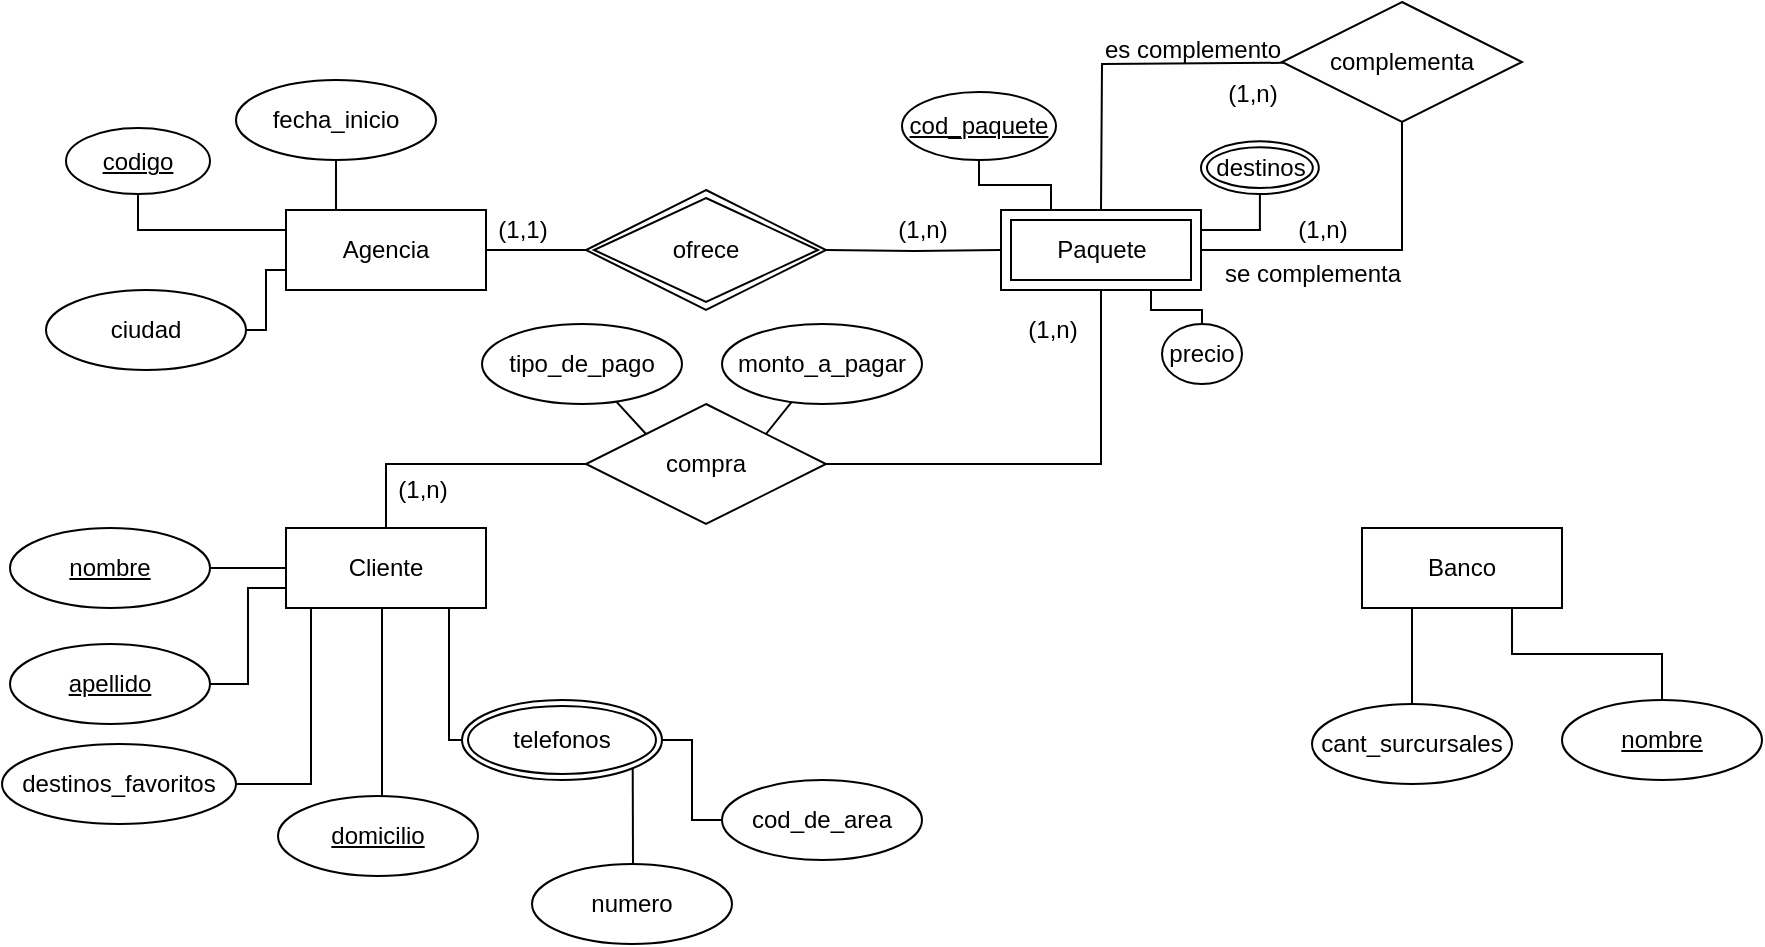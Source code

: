 <mxfile version="24.1.0" type="github">
  <diagram id="R2lEEEUBdFMjLlhIrx00" name="Page-1">
    <mxGraphModel dx="1445" dy="540" grid="1" gridSize="10" guides="1" tooltips="1" connect="1" arrows="1" fold="1" page="1" pageScale="1" pageWidth="850" pageHeight="1100" math="0" shadow="0" extFonts="Permanent Marker^https://fonts.googleapis.com/css?family=Permanent+Marker">
      <root>
        <mxCell id="0" />
        <mxCell id="1" parent="0" />
        <mxCell id="UQqsk_wso7EcVQ9U4-77-1" value="Agencia" style="whiteSpace=wrap;html=1;align=center;" parent="1" vertex="1">
          <mxGeometry x="102" y="153" width="100" height="40" as="geometry" />
        </mxCell>
        <mxCell id="UQqsk_wso7EcVQ9U4-77-2" value="" style="endArrow=none;html=1;rounded=0;fontSize=12;startSize=8;endSize=8;curved=1;exitX=0.25;exitY=0;exitDx=0;exitDy=0;" parent="1" source="UQqsk_wso7EcVQ9U4-77-1" target="UQqsk_wso7EcVQ9U4-77-3" edge="1">
          <mxGeometry relative="1" as="geometry">
            <mxPoint x="174" y="200" as="sourcePoint" />
            <mxPoint x="124" y="98" as="targetPoint" />
          </mxGeometry>
        </mxCell>
        <mxCell id="UQqsk_wso7EcVQ9U4-77-3" value="fecha_inicio" style="ellipse;whiteSpace=wrap;html=1;align=center;" parent="1" vertex="1">
          <mxGeometry x="77" y="88" width="100" height="40" as="geometry" />
        </mxCell>
        <mxCell id="UQqsk_wso7EcVQ9U4-77-4" value="" style="endArrow=none;html=1;rounded=0;fontSize=12;startSize=8;endSize=8;exitX=0;exitY=0.75;exitDx=0;exitDy=0;edgeStyle=orthogonalEdgeStyle;" parent="1" source="UQqsk_wso7EcVQ9U4-77-1" target="UQqsk_wso7EcVQ9U4-77-5" edge="1">
          <mxGeometry relative="1" as="geometry">
            <mxPoint x="174" y="200" as="sourcePoint" />
            <mxPoint x="46" y="247" as="targetPoint" />
          </mxGeometry>
        </mxCell>
        <mxCell id="UQqsk_wso7EcVQ9U4-77-5" value="ciudad" style="ellipse;whiteSpace=wrap;html=1;align=center;" parent="1" vertex="1">
          <mxGeometry x="-18" y="193" width="100" height="40" as="geometry" />
        </mxCell>
        <mxCell id="UQqsk_wso7EcVQ9U4-77-6" value="" style="endArrow=none;html=1;rounded=0;fontSize=12;startSize=8;endSize=8;exitX=0;exitY=0.25;exitDx=0;exitDy=0;edgeStyle=orthogonalEdgeStyle;" parent="1" source="UQqsk_wso7EcVQ9U4-77-1" target="UQqsk_wso7EcVQ9U4-77-7" edge="1">
          <mxGeometry relative="1" as="geometry">
            <mxPoint x="169" y="200" as="sourcePoint" />
            <mxPoint x="42" y="125" as="targetPoint" />
          </mxGeometry>
        </mxCell>
        <mxCell id="UQqsk_wso7EcVQ9U4-77-7" value="codigo" style="ellipse;whiteSpace=wrap;html=1;align=center;fontStyle=4;" parent="1" vertex="1">
          <mxGeometry x="-8" y="112" width="72" height="33" as="geometry" />
        </mxCell>
        <mxCell id="UQqsk_wso7EcVQ9U4-77-8" value="" style="endArrow=none;html=1;rounded=0;fontSize=12;startSize=8;endSize=8;exitX=1;exitY=0.5;exitDx=0;exitDy=0;edgeStyle=orthogonalEdgeStyle;" parent="1" source="UQqsk_wso7EcVQ9U4-77-1" target="UQqsk_wso7EcVQ9U4-77-9" edge="1">
          <mxGeometry relative="1" as="geometry">
            <mxPoint x="165" y="200" as="sourcePoint" />
            <mxPoint x="232" y="173" as="targetPoint" />
          </mxGeometry>
        </mxCell>
        <mxCell id="UQqsk_wso7EcVQ9U4-77-9" value="ofrece" style="shape=rhombus;double=1;perimeter=rhombusPerimeter;whiteSpace=wrap;html=1;align=center;" parent="1" vertex="1">
          <mxGeometry x="252" y="143" width="120" height="60" as="geometry" />
        </mxCell>
        <mxCell id="UQqsk_wso7EcVQ9U4-77-10" value="" style="endArrow=none;html=1;rounded=0;fontSize=12;startSize=8;endSize=8;exitX=1;exitY=0.5;exitDx=0;exitDy=0;edgeStyle=orthogonalEdgeStyle;" parent="1" target="9J2gFmJB6cWdm9GB1bNy-1" edge="1">
          <mxGeometry relative="1" as="geometry">
            <mxPoint x="372" y="173" as="sourcePoint" />
            <mxPoint x="485" y="173" as="targetPoint" />
          </mxGeometry>
        </mxCell>
        <mxCell id="UQqsk_wso7EcVQ9U4-77-12" value="" style="endArrow=none;html=1;rounded=0;fontSize=12;startSize=8;endSize=8;exitX=0.25;exitY=0;exitDx=0;exitDy=0;edgeStyle=orthogonalEdgeStyle;" parent="1" source="9J2gFmJB6cWdm9GB1bNy-1" target="UQqsk_wso7EcVQ9U4-77-13" edge="1">
          <mxGeometry relative="1" as="geometry">
            <mxPoint x="510" y="153" as="sourcePoint" />
            <mxPoint x="508" y="117" as="targetPoint" />
          </mxGeometry>
        </mxCell>
        <mxCell id="UQqsk_wso7EcVQ9U4-77-13" value="cod_paquete" style="ellipse;whiteSpace=wrap;html=1;align=center;fontStyle=4" parent="1" vertex="1">
          <mxGeometry x="410" y="94" width="77" height="34" as="geometry" />
        </mxCell>
        <mxCell id="9J2gFmJB6cWdm9GB1bNy-1" value="Paquete" style="shape=ext;margin=3;double=1;whiteSpace=wrap;html=1;align=center;" vertex="1" parent="1">
          <mxGeometry x="459.5" y="153" width="100" height="40" as="geometry" />
        </mxCell>
        <mxCell id="9J2gFmJB6cWdm9GB1bNy-6" value="" style="endArrow=none;html=1;rounded=0;fontSize=12;startSize=8;endSize=8;exitX=0.75;exitY=1;exitDx=0;exitDy=0;edgeStyle=orthogonalEdgeStyle;" edge="1" parent="1" source="9J2gFmJB6cWdm9GB1bNy-1" target="9J2gFmJB6cWdm9GB1bNy-7">
          <mxGeometry relative="1" as="geometry">
            <mxPoint x="390" y="160" as="sourcePoint" />
            <mxPoint x="550" y="240" as="targetPoint" />
          </mxGeometry>
        </mxCell>
        <mxCell id="9J2gFmJB6cWdm9GB1bNy-7" value="precio" style="ellipse;whiteSpace=wrap;html=1;align=center;" vertex="1" parent="1">
          <mxGeometry x="540" y="210" width="40" height="30" as="geometry" />
        </mxCell>
        <mxCell id="9J2gFmJB6cWdm9GB1bNy-8" value="" style="endArrow=none;html=1;rounded=0;fontSize=12;startSize=8;endSize=8;exitX=1;exitY=0.25;exitDx=0;exitDy=0;edgeStyle=orthogonalEdgeStyle;" edge="1" parent="1" source="9J2gFmJB6cWdm9GB1bNy-1" target="9J2gFmJB6cWdm9GB1bNy-10">
          <mxGeometry relative="1" as="geometry">
            <mxPoint x="530" y="160" as="sourcePoint" />
            <mxPoint x="571.099" y="156.32" as="targetPoint" />
          </mxGeometry>
        </mxCell>
        <mxCell id="9J2gFmJB6cWdm9GB1bNy-10" value="destinos" style="ellipse;shape=doubleEllipse;margin=3;whiteSpace=wrap;html=1;align=center;" vertex="1" parent="1">
          <mxGeometry x="559.5" y="118.68" width="58.9" height="26.32" as="geometry" />
        </mxCell>
        <mxCell id="9J2gFmJB6cWdm9GB1bNy-11" value="" style="endArrow=none;html=1;rounded=0;fontSize=12;startSize=8;endSize=8;exitX=0.5;exitY=0;exitDx=0;exitDy=0;elbow=vertical;" edge="1" parent="1" source="9J2gFmJB6cWdm9GB1bNy-1" target="9J2gFmJB6cWdm9GB1bNy-12">
          <mxGeometry relative="1" as="geometry">
            <mxPoint x="530" y="160" as="sourcePoint" />
            <mxPoint x="510" y="90" as="targetPoint" />
            <Array as="points">
              <mxPoint x="510" y="80" />
            </Array>
          </mxGeometry>
        </mxCell>
        <mxCell id="9J2gFmJB6cWdm9GB1bNy-12" value="complementa" style="shape=rhombus;perimeter=rhombusPerimeter;whiteSpace=wrap;html=1;align=center;" vertex="1" parent="1">
          <mxGeometry x="600" y="49" width="120" height="60" as="geometry" />
        </mxCell>
        <mxCell id="9J2gFmJB6cWdm9GB1bNy-13" value="" style="endArrow=none;html=1;rounded=0;exitX=0.5;exitY=1;exitDx=0;exitDy=0;entryX=1;entryY=0.5;entryDx=0;entryDy=0;" edge="1" parent="1" source="9J2gFmJB6cWdm9GB1bNy-12" target="9J2gFmJB6cWdm9GB1bNy-1">
          <mxGeometry relative="1" as="geometry">
            <mxPoint x="440" y="150" as="sourcePoint" />
            <mxPoint x="600" y="150" as="targetPoint" />
            <Array as="points">
              <mxPoint x="660" y="173" />
            </Array>
          </mxGeometry>
        </mxCell>
        <mxCell id="9J2gFmJB6cWdm9GB1bNy-15" value="es complemento" style="text;html=1;align=center;verticalAlign=middle;resizable=0;points=[];autosize=1;strokeColor=none;fillColor=none;" vertex="1" parent="1">
          <mxGeometry x="500" y="58" width="110" height="30" as="geometry" />
        </mxCell>
        <mxCell id="9J2gFmJB6cWdm9GB1bNy-16" value="se complementa" style="text;html=1;align=center;verticalAlign=middle;resizable=0;points=[];autosize=1;strokeColor=none;fillColor=none;" vertex="1" parent="1">
          <mxGeometry x="560" y="170" width="110" height="30" as="geometry" />
        </mxCell>
        <mxCell id="9J2gFmJB6cWdm9GB1bNy-23" value="(1,n)" style="text;html=1;align=center;verticalAlign=middle;resizable=0;points=[];autosize=1;strokeColor=none;fillColor=none;" vertex="1" parent="1">
          <mxGeometry x="559.5" y="80" width="50" height="30" as="geometry" />
        </mxCell>
        <mxCell id="9J2gFmJB6cWdm9GB1bNy-24" value="(1,n)" style="text;html=1;align=center;verticalAlign=middle;resizable=0;points=[];autosize=1;strokeColor=none;fillColor=none;" vertex="1" parent="1">
          <mxGeometry x="595" y="148" width="50" height="30" as="geometry" />
        </mxCell>
        <mxCell id="9J2gFmJB6cWdm9GB1bNy-25" value="(1,n)" style="text;html=1;align=center;verticalAlign=middle;resizable=0;points=[];autosize=1;strokeColor=none;fillColor=none;" vertex="1" parent="1">
          <mxGeometry x="395" y="148" width="50" height="30" as="geometry" />
        </mxCell>
        <mxCell id="9J2gFmJB6cWdm9GB1bNy-26" value="(1,1)" style="text;html=1;align=center;verticalAlign=middle;resizable=0;points=[];autosize=1;strokeColor=none;fillColor=none;" vertex="1" parent="1">
          <mxGeometry x="195" y="148" width="50" height="30" as="geometry" />
        </mxCell>
        <mxCell id="9J2gFmJB6cWdm9GB1bNy-27" value="" style="endArrow=none;html=1;rounded=0;exitX=0.5;exitY=1;exitDx=0;exitDy=0;edgeStyle=orthogonalEdgeStyle;entryX=1;entryY=0.5;entryDx=0;entryDy=0;" edge="1" parent="1" source="9J2gFmJB6cWdm9GB1bNy-1" target="9J2gFmJB6cWdm9GB1bNy-28">
          <mxGeometry relative="1" as="geometry">
            <mxPoint x="450" y="260" as="sourcePoint" />
            <mxPoint x="410" y="280" as="targetPoint" />
          </mxGeometry>
        </mxCell>
        <mxCell id="9J2gFmJB6cWdm9GB1bNy-28" value="compra" style="shape=rhombus;perimeter=rhombusPerimeter;whiteSpace=wrap;html=1;align=center;" vertex="1" parent="1">
          <mxGeometry x="252" y="250" width="120" height="60" as="geometry" />
        </mxCell>
        <mxCell id="9J2gFmJB6cWdm9GB1bNy-29" value="" style="endArrow=none;html=1;rounded=0;exitX=0;exitY=0.5;exitDx=0;exitDy=0;edgeStyle=orthogonalEdgeStyle;entryX=0.5;entryY=0;entryDx=0;entryDy=0;" edge="1" parent="1" source="9J2gFmJB6cWdm9GB1bNy-28" target="9J2gFmJB6cWdm9GB1bNy-30">
          <mxGeometry relative="1" as="geometry">
            <mxPoint x="230" y="350" as="sourcePoint" />
            <mxPoint x="300" y="360" as="targetPoint" />
          </mxGeometry>
        </mxCell>
        <mxCell id="9J2gFmJB6cWdm9GB1bNy-30" value="Cliente" style="whiteSpace=wrap;html=1;align=center;" vertex="1" parent="1">
          <mxGeometry x="102" y="312" width="100" height="40" as="geometry" />
        </mxCell>
        <mxCell id="9J2gFmJB6cWdm9GB1bNy-33" value="" style="endArrow=none;html=1;rounded=0;exitX=0.75;exitY=1;exitDx=0;exitDy=0;edgeStyle=elbowEdgeStyle;" edge="1" parent="1" source="9J2gFmJB6cWdm9GB1bNy-30" target="9J2gFmJB6cWdm9GB1bNy-35">
          <mxGeometry relative="1" as="geometry">
            <mxPoint x="270" y="350" as="sourcePoint" />
            <mxPoint x="252" y="370" as="targetPoint" />
          </mxGeometry>
        </mxCell>
        <mxCell id="9J2gFmJB6cWdm9GB1bNy-35" value="telefonos" style="ellipse;shape=doubleEllipse;margin=3;whiteSpace=wrap;html=1;align=center;" vertex="1" parent="1">
          <mxGeometry x="190" y="398" width="100" height="40" as="geometry" />
        </mxCell>
        <mxCell id="9J2gFmJB6cWdm9GB1bNy-36" value="" style="endArrow=none;html=1;rounded=0;edgeStyle=elbowEdgeStyle;exitX=0.5;exitY=1;exitDx=0;exitDy=0;" edge="1" parent="1" source="9J2gFmJB6cWdm9GB1bNy-30" target="9J2gFmJB6cWdm9GB1bNy-37">
          <mxGeometry relative="1" as="geometry">
            <mxPoint x="160" y="410" as="sourcePoint" />
            <mxPoint x="180" y="460" as="targetPoint" />
            <Array as="points">
              <mxPoint x="150" y="352" />
            </Array>
          </mxGeometry>
        </mxCell>
        <mxCell id="9J2gFmJB6cWdm9GB1bNy-37" value="domicilio" style="ellipse;whiteSpace=wrap;html=1;align=center;fontStyle=4;" vertex="1" parent="1">
          <mxGeometry x="98" y="446" width="100" height="40" as="geometry" />
        </mxCell>
        <mxCell id="9J2gFmJB6cWdm9GB1bNy-38" value="" style="endArrow=none;html=1;rounded=0;entryX=0;entryY=0.5;entryDx=0;entryDy=0;edgeStyle=elbowEdgeStyle;exitX=1;exitY=0.5;exitDx=0;exitDy=0;" edge="1" parent="1" source="9J2gFmJB6cWdm9GB1bNy-39" target="9J2gFmJB6cWdm9GB1bNy-30">
          <mxGeometry relative="1" as="geometry">
            <mxPoint x="90" y="420" as="sourcePoint" />
            <mxPoint x="290" y="350" as="targetPoint" />
          </mxGeometry>
        </mxCell>
        <mxCell id="9J2gFmJB6cWdm9GB1bNy-39" value="nombre" style="ellipse;whiteSpace=wrap;html=1;align=center;fontStyle=4;" vertex="1" parent="1">
          <mxGeometry x="-36" y="312" width="100" height="40" as="geometry" />
        </mxCell>
        <mxCell id="9J2gFmJB6cWdm9GB1bNy-40" value="" style="endArrow=none;html=1;rounded=0;exitX=0;exitY=0.75;exitDx=0;exitDy=0;edgeStyle=elbowEdgeStyle;" edge="1" parent="1" source="9J2gFmJB6cWdm9GB1bNy-30" target="9J2gFmJB6cWdm9GB1bNy-41">
          <mxGeometry relative="1" as="geometry">
            <mxPoint x="130" y="380" as="sourcePoint" />
            <mxPoint x="70" y="530" as="targetPoint" />
          </mxGeometry>
        </mxCell>
        <mxCell id="9J2gFmJB6cWdm9GB1bNy-41" value="apellido" style="ellipse;whiteSpace=wrap;html=1;align=center;fontStyle=4;" vertex="1" parent="1">
          <mxGeometry x="-36" y="370" width="100" height="40" as="geometry" />
        </mxCell>
        <mxCell id="9J2gFmJB6cWdm9GB1bNy-43" value="" style="endArrow=none;html=1;rounded=0;exitX=0.5;exitY=1;exitDx=0;exitDy=0;edgeStyle=elbowEdgeStyle;" edge="1" parent="1" source="9J2gFmJB6cWdm9GB1bNy-30" target="9J2gFmJB6cWdm9GB1bNy-44">
          <mxGeometry relative="1" as="geometry">
            <mxPoint x="150" y="420" as="sourcePoint" />
            <mxPoint x="150" y="470" as="targetPoint" />
          </mxGeometry>
        </mxCell>
        <mxCell id="9J2gFmJB6cWdm9GB1bNy-44" value="destinos_favoritos" style="ellipse;whiteSpace=wrap;html=1;align=center;" vertex="1" parent="1">
          <mxGeometry x="-40" y="420" width="117" height="40" as="geometry" />
        </mxCell>
        <mxCell id="9J2gFmJB6cWdm9GB1bNy-45" value="" style="endArrow=none;html=1;rounded=0;exitX=1;exitY=0.5;exitDx=0;exitDy=0;edgeStyle=elbowEdgeStyle;" edge="1" parent="1" source="9J2gFmJB6cWdm9GB1bNy-35" target="9J2gFmJB6cWdm9GB1bNy-46">
          <mxGeometry relative="1" as="geometry">
            <mxPoint x="120" y="350" as="sourcePoint" />
            <mxPoint x="350" y="350" as="targetPoint" />
          </mxGeometry>
        </mxCell>
        <mxCell id="9J2gFmJB6cWdm9GB1bNy-46" value="cod_de_area" style="ellipse;whiteSpace=wrap;html=1;align=center;" vertex="1" parent="1">
          <mxGeometry x="320" y="438" width="100" height="40" as="geometry" />
        </mxCell>
        <mxCell id="9J2gFmJB6cWdm9GB1bNy-47" value="" style="endArrow=none;html=1;rounded=0;exitX=1;exitY=1;exitDx=0;exitDy=0;edgeStyle=elbowEdgeStyle;" edge="1" parent="1" source="9J2gFmJB6cWdm9GB1bNy-35" target="9J2gFmJB6cWdm9GB1bNy-48">
          <mxGeometry relative="1" as="geometry">
            <mxPoint x="120" y="350" as="sourcePoint" />
            <mxPoint x="350" y="430" as="targetPoint" />
          </mxGeometry>
        </mxCell>
        <mxCell id="9J2gFmJB6cWdm9GB1bNy-48" value="numero" style="ellipse;whiteSpace=wrap;html=1;align=center;" vertex="1" parent="1">
          <mxGeometry x="225" y="480" width="100" height="40" as="geometry" />
        </mxCell>
        <mxCell id="9J2gFmJB6cWdm9GB1bNy-52" value="(1,n)" style="text;html=1;align=center;verticalAlign=middle;resizable=0;points=[];autosize=1;strokeColor=none;fillColor=none;" vertex="1" parent="1">
          <mxGeometry x="459.5" y="198" width="50" height="30" as="geometry" />
        </mxCell>
        <mxCell id="9J2gFmJB6cWdm9GB1bNy-53" value="(1,n)" style="text;html=1;align=center;verticalAlign=middle;resizable=0;points=[];autosize=1;strokeColor=none;fillColor=none;" vertex="1" parent="1">
          <mxGeometry x="145" y="278" width="50" height="30" as="geometry" />
        </mxCell>
        <mxCell id="9J2gFmJB6cWdm9GB1bNy-57" value="Banco" style="whiteSpace=wrap;html=1;align=center;" vertex="1" parent="1">
          <mxGeometry x="640" y="312" width="100" height="40" as="geometry" />
        </mxCell>
        <mxCell id="9J2gFmJB6cWdm9GB1bNy-69" value="" style="endArrow=none;html=1;rounded=0;exitX=0.25;exitY=1;exitDx=0;exitDy=0;" edge="1" parent="1" source="9J2gFmJB6cWdm9GB1bNy-57" target="9J2gFmJB6cWdm9GB1bNy-70">
          <mxGeometry relative="1" as="geometry">
            <mxPoint x="410" y="400" as="sourcePoint" />
            <mxPoint x="665" y="420" as="targetPoint" />
          </mxGeometry>
        </mxCell>
        <mxCell id="9J2gFmJB6cWdm9GB1bNy-70" value="cant_surcursales" style="ellipse;whiteSpace=wrap;html=1;align=center;" vertex="1" parent="1">
          <mxGeometry x="615" y="400" width="100" height="40" as="geometry" />
        </mxCell>
        <mxCell id="9J2gFmJB6cWdm9GB1bNy-71" value="" style="endArrow=none;html=1;rounded=0;exitX=0.75;exitY=1;exitDx=0;exitDy=0;edgeStyle=elbowEdgeStyle;entryX=0.5;entryY=0;entryDx=0;entryDy=0;" edge="1" parent="1" source="9J2gFmJB6cWdm9GB1bNy-57" target="9J2gFmJB6cWdm9GB1bNy-72">
          <mxGeometry relative="1" as="geometry">
            <mxPoint x="600" y="400" as="sourcePoint" />
            <mxPoint x="760" y="400" as="targetPoint" />
            <Array as="points" />
          </mxGeometry>
        </mxCell>
        <mxCell id="9J2gFmJB6cWdm9GB1bNy-72" value="nombre" style="ellipse;whiteSpace=wrap;html=1;align=center;fontStyle=4;" vertex="1" parent="1">
          <mxGeometry x="740" y="398" width="100" height="40" as="geometry" />
        </mxCell>
        <mxCell id="9J2gFmJB6cWdm9GB1bNy-73" value="" style="endArrow=none;html=1;rounded=0;exitX=0;exitY=0;exitDx=0;exitDy=0;" edge="1" parent="1" source="9J2gFmJB6cWdm9GB1bNy-28" target="9J2gFmJB6cWdm9GB1bNy-74">
          <mxGeometry relative="1" as="geometry">
            <mxPoint x="210" y="280" as="sourcePoint" />
            <mxPoint x="250" y="230" as="targetPoint" />
          </mxGeometry>
        </mxCell>
        <mxCell id="9J2gFmJB6cWdm9GB1bNy-74" value="tipo_de_pago" style="ellipse;whiteSpace=wrap;html=1;align=center;" vertex="1" parent="1">
          <mxGeometry x="200" y="210" width="100" height="40" as="geometry" />
        </mxCell>
        <mxCell id="9J2gFmJB6cWdm9GB1bNy-75" value="" style="endArrow=none;html=1;rounded=0;exitX=1;exitY=0;exitDx=0;exitDy=0;" edge="1" parent="1" source="9J2gFmJB6cWdm9GB1bNy-28" target="9J2gFmJB6cWdm9GB1bNy-76">
          <mxGeometry relative="1" as="geometry">
            <mxPoint x="210" y="280" as="sourcePoint" />
            <mxPoint x="370" y="240" as="targetPoint" />
          </mxGeometry>
        </mxCell>
        <mxCell id="9J2gFmJB6cWdm9GB1bNy-76" value="monto_a_pagar" style="ellipse;whiteSpace=wrap;html=1;align=center;" vertex="1" parent="1">
          <mxGeometry x="320" y="210" width="100" height="40" as="geometry" />
        </mxCell>
      </root>
    </mxGraphModel>
  </diagram>
</mxfile>
